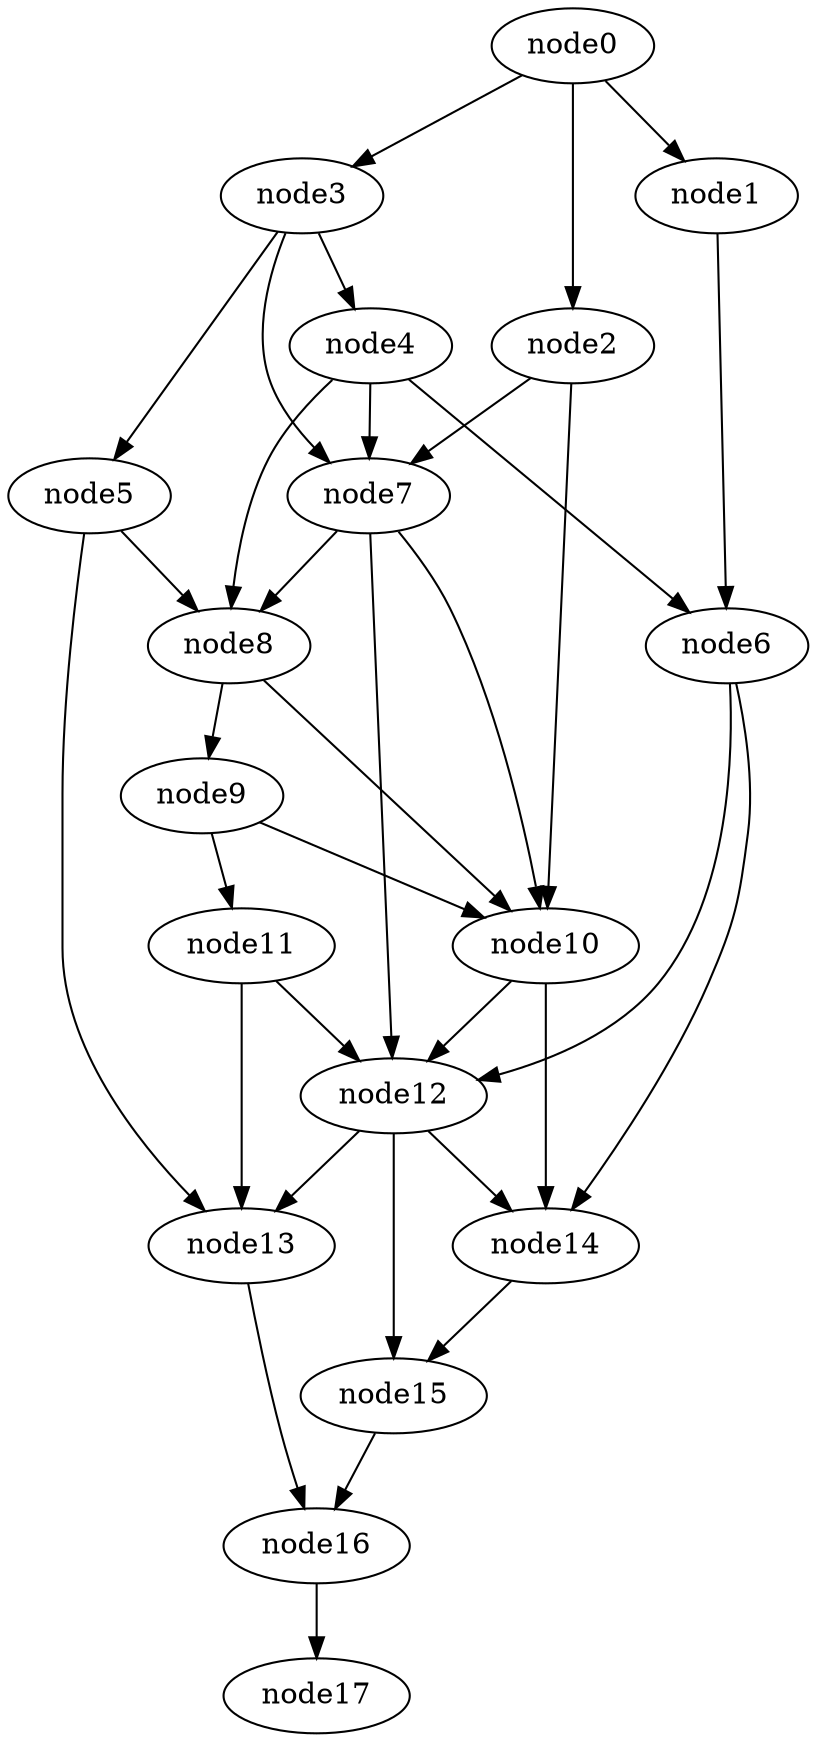 digraph g{
	node17
	node16 -> node17
	node15 -> node16
	node14 -> node15
	node13 -> node16
	node12 -> node15
	node12 -> node14
	node12 -> node13
	node11 -> node13
	node11 -> node12
	node10 -> node14
	node10 -> node12
	node9 -> node11
	node9 -> node10
	node8 -> node10
	node8 -> node9
	node7 -> node12
	node7 -> node10
	node7 -> node8
	node6 -> node14
	node6 -> node12
	node5 -> node13
	node5 -> node8
	node4 -> node8
	node4 -> node7
	node4 -> node6
	node3 -> node7
	node3 -> node5
	node3 -> node4
	node2 -> node10
	node2 -> node7
	node1 -> node6
	node0 -> node3
	node0 -> node2
	node0 -> node1
}
